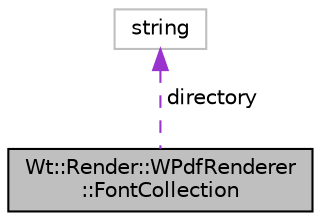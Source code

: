 digraph "Wt::Render::WPdfRenderer::FontCollection"
{
 // LATEX_PDF_SIZE
  edge [fontname="Helvetica",fontsize="10",labelfontname="Helvetica",labelfontsize="10"];
  node [fontname="Helvetica",fontsize="10",shape=record];
  Node1 [label="Wt::Render::WPdfRenderer\l::FontCollection",height=0.2,width=0.4,color="black", fillcolor="grey75", style="filled", fontcolor="black",tooltip=" "];
  Node2 -> Node1 [dir="back",color="darkorchid3",fontsize="10",style="dashed",label=" directory" ];
  Node2 [label="string",height=0.2,width=0.4,color="grey75", fillcolor="white", style="filled",tooltip=" "];
}
